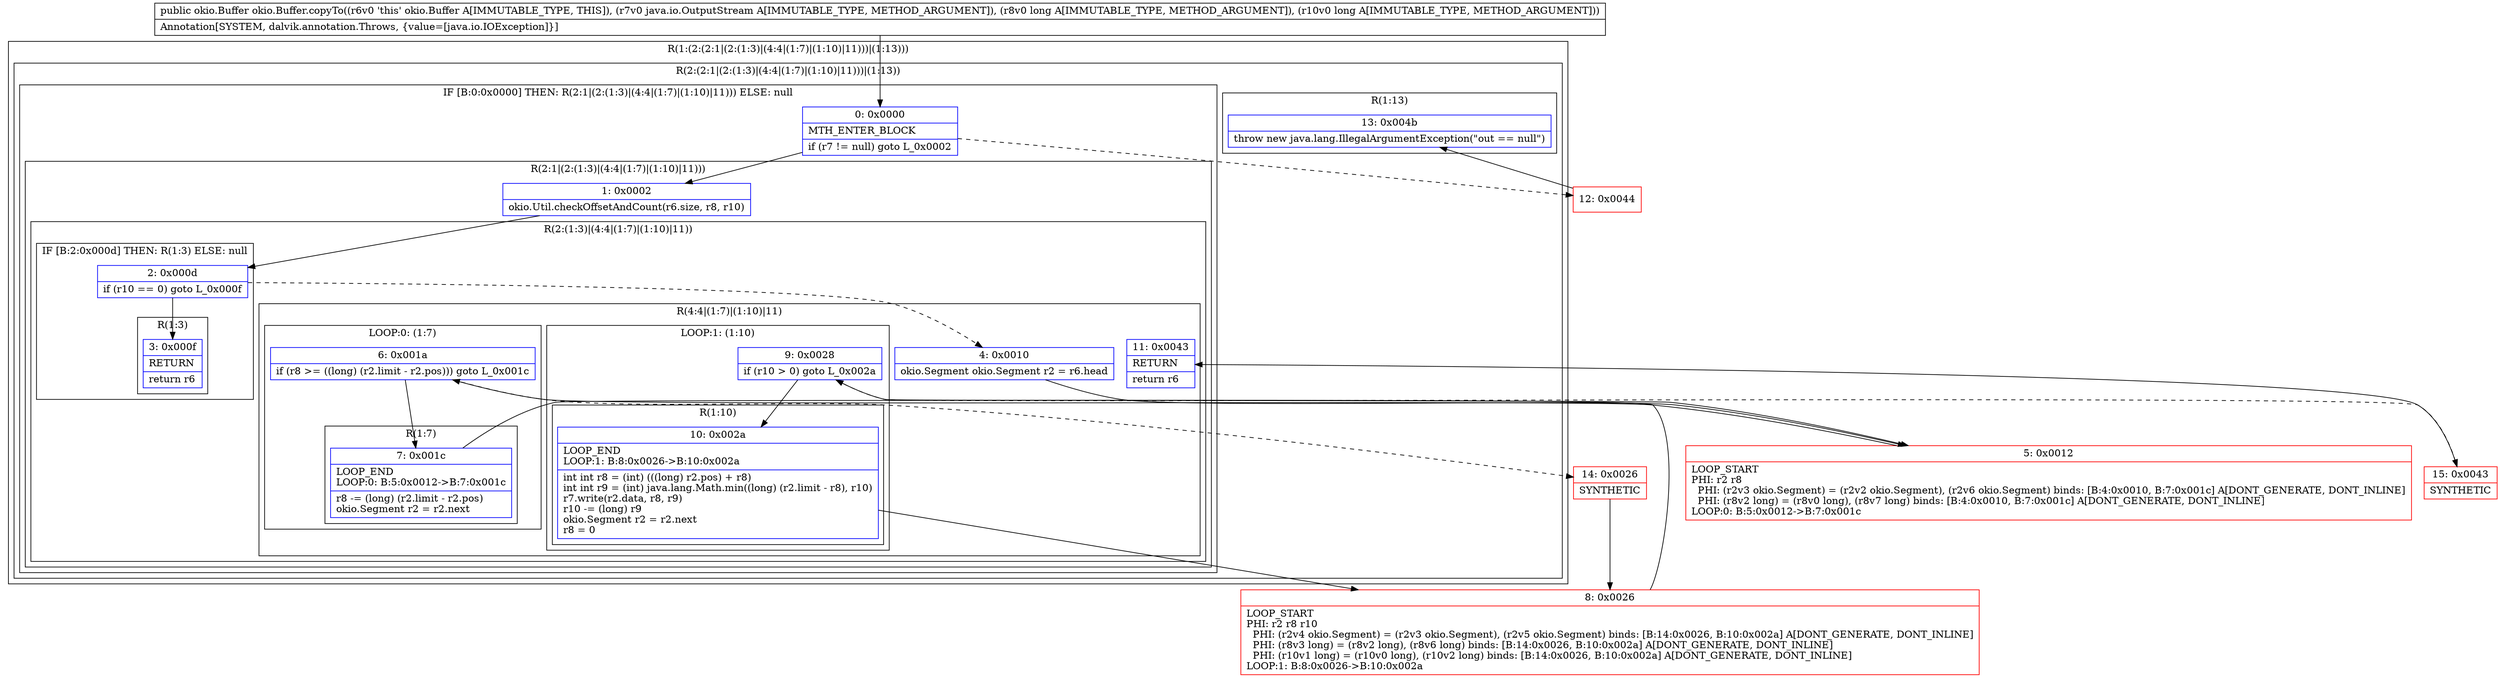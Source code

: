 digraph "CFG forokio.Buffer.copyTo(Ljava\/io\/OutputStream;JJ)Lokio\/Buffer;" {
subgraph cluster_Region_80013916 {
label = "R(1:(2:(2:1|(2:(1:3)|(4:4|(1:7)|(1:10)|11)))|(1:13)))";
node [shape=record,color=blue];
subgraph cluster_Region_199526877 {
label = "R(2:(2:1|(2:(1:3)|(4:4|(1:7)|(1:10)|11)))|(1:13))";
node [shape=record,color=blue];
subgraph cluster_IfRegion_1029305479 {
label = "IF [B:0:0x0000] THEN: R(2:1|(2:(1:3)|(4:4|(1:7)|(1:10)|11))) ELSE: null";
node [shape=record,color=blue];
Node_0 [shape=record,label="{0\:\ 0x0000|MTH_ENTER_BLOCK\l|if (r7 != null) goto L_0x0002\l}"];
subgraph cluster_Region_1400893550 {
label = "R(2:1|(2:(1:3)|(4:4|(1:7)|(1:10)|11)))";
node [shape=record,color=blue];
Node_1 [shape=record,label="{1\:\ 0x0002|okio.Util.checkOffsetAndCount(r6.size, r8, r10)\l}"];
subgraph cluster_Region_1892312663 {
label = "R(2:(1:3)|(4:4|(1:7)|(1:10)|11))";
node [shape=record,color=blue];
subgraph cluster_IfRegion_1599054834 {
label = "IF [B:2:0x000d] THEN: R(1:3) ELSE: null";
node [shape=record,color=blue];
Node_2 [shape=record,label="{2\:\ 0x000d|if (r10 == 0) goto L_0x000f\l}"];
subgraph cluster_Region_759208272 {
label = "R(1:3)";
node [shape=record,color=blue];
Node_3 [shape=record,label="{3\:\ 0x000f|RETURN\l|return r6\l}"];
}
}
subgraph cluster_Region_694307210 {
label = "R(4:4|(1:7)|(1:10)|11)";
node [shape=record,color=blue];
Node_4 [shape=record,label="{4\:\ 0x0010|okio.Segment okio.Segment r2 = r6.head\l}"];
subgraph cluster_LoopRegion_599804704 {
label = "LOOP:0: (1:7)";
node [shape=record,color=blue];
Node_6 [shape=record,label="{6\:\ 0x001a|if (r8 \>= ((long) (r2.limit \- r2.pos))) goto L_0x001c\l}"];
subgraph cluster_Region_1425514451 {
label = "R(1:7)";
node [shape=record,color=blue];
Node_7 [shape=record,label="{7\:\ 0x001c|LOOP_END\lLOOP:0: B:5:0x0012\-\>B:7:0x001c\l|r8 \-= (long) (r2.limit \- r2.pos)\lokio.Segment r2 = r2.next\l}"];
}
}
subgraph cluster_LoopRegion_17887254 {
label = "LOOP:1: (1:10)";
node [shape=record,color=blue];
Node_9 [shape=record,label="{9\:\ 0x0028|if (r10 \> 0) goto L_0x002a\l}"];
subgraph cluster_Region_1068971210 {
label = "R(1:10)";
node [shape=record,color=blue];
Node_10 [shape=record,label="{10\:\ 0x002a|LOOP_END\lLOOP:1: B:8:0x0026\-\>B:10:0x002a\l|int int r8 = (int) (((long) r2.pos) + r8)\lint int r9 = (int) java.lang.Math.min((long) (r2.limit \- r8), r10)\lr7.write(r2.data, r8, r9)\lr10 \-= (long) r9\lokio.Segment r2 = r2.next\lr8 = 0\l}"];
}
}
Node_11 [shape=record,label="{11\:\ 0x0043|RETURN\l|return r6\l}"];
}
}
}
}
subgraph cluster_Region_583784125 {
label = "R(1:13)";
node [shape=record,color=blue];
Node_13 [shape=record,label="{13\:\ 0x004b|throw new java.lang.IllegalArgumentException(\"out == null\")\l}"];
}
}
}
Node_5 [shape=record,color=red,label="{5\:\ 0x0012|LOOP_START\lPHI: r2 r8 \l  PHI: (r2v3 okio.Segment) = (r2v2 okio.Segment), (r2v6 okio.Segment) binds: [B:4:0x0010, B:7:0x001c] A[DONT_GENERATE, DONT_INLINE]\l  PHI: (r8v2 long) = (r8v0 long), (r8v7 long) binds: [B:4:0x0010, B:7:0x001c] A[DONT_GENERATE, DONT_INLINE]\lLOOP:0: B:5:0x0012\-\>B:7:0x001c\l}"];
Node_8 [shape=record,color=red,label="{8\:\ 0x0026|LOOP_START\lPHI: r2 r8 r10 \l  PHI: (r2v4 okio.Segment) = (r2v3 okio.Segment), (r2v5 okio.Segment) binds: [B:14:0x0026, B:10:0x002a] A[DONT_GENERATE, DONT_INLINE]\l  PHI: (r8v3 long) = (r8v2 long), (r8v6 long) binds: [B:14:0x0026, B:10:0x002a] A[DONT_GENERATE, DONT_INLINE]\l  PHI: (r10v1 long) = (r10v0 long), (r10v2 long) binds: [B:14:0x0026, B:10:0x002a] A[DONT_GENERATE, DONT_INLINE]\lLOOP:1: B:8:0x0026\-\>B:10:0x002a\l}"];
Node_12 [shape=record,color=red,label="{12\:\ 0x0044}"];
Node_14 [shape=record,color=red,label="{14\:\ 0x0026|SYNTHETIC\l}"];
Node_15 [shape=record,color=red,label="{15\:\ 0x0043|SYNTHETIC\l}"];
MethodNode[shape=record,label="{public okio.Buffer okio.Buffer.copyTo((r6v0 'this' okio.Buffer A[IMMUTABLE_TYPE, THIS]), (r7v0 java.io.OutputStream A[IMMUTABLE_TYPE, METHOD_ARGUMENT]), (r8v0 long A[IMMUTABLE_TYPE, METHOD_ARGUMENT]), (r10v0 long A[IMMUTABLE_TYPE, METHOD_ARGUMENT]))  | Annotation[SYSTEM, dalvik.annotation.Throws, \{value=[java.io.IOException]\}]\l}"];
MethodNode -> Node_0;
Node_0 -> Node_1;
Node_0 -> Node_12[style=dashed];
Node_1 -> Node_2;
Node_2 -> Node_3;
Node_2 -> Node_4[style=dashed];
Node_4 -> Node_5;
Node_6 -> Node_7;
Node_6 -> Node_14[style=dashed];
Node_7 -> Node_5;
Node_9 -> Node_10;
Node_9 -> Node_15[style=dashed];
Node_10 -> Node_8;
Node_5 -> Node_6;
Node_8 -> Node_9;
Node_12 -> Node_13;
Node_14 -> Node_8;
Node_15 -> Node_11;
}

